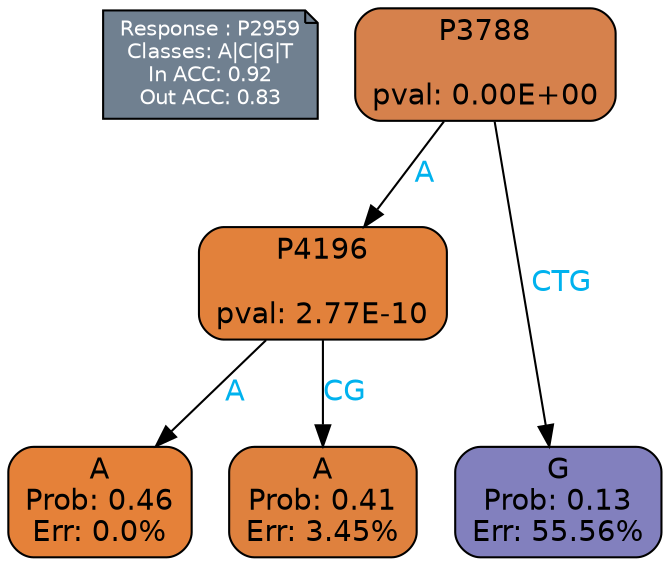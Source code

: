 digraph Tree {
node [shape=box, style="filled, rounded", color="black", fontname=helvetica] ;
graph [ranksep=equally, splines=polylines, bgcolor=transparent, dpi=600] ;
edge [fontname=helvetica] ;
LEGEND [label="Response : P2959
Classes: A|C|G|T
In ACC: 0.92
Out ACC: 0.83
",shape=note,align=left,style=filled,fillcolor="slategray",fontcolor="white",fontsize=10];1 [label="P3788

pval: 0.00E+00", fillcolor="#d6814c"] ;
2 [label="P4196

pval: 2.77E-10", fillcolor="#e2813b"] ;
3 [label="A
Prob: 0.46
Err: 0.0%", fillcolor="#e58139"] ;
4 [label="A
Prob: 0.41
Err: 3.45%", fillcolor="#df813e"] ;
5 [label="G
Prob: 0.13
Err: 55.56%", fillcolor="#8280be"] ;
1 -> 2 [label="A",fontcolor=deepskyblue2] ;
1 -> 5 [label="CTG",fontcolor=deepskyblue2] ;
2 -> 3 [label="A",fontcolor=deepskyblue2] ;
2 -> 4 [label="CG",fontcolor=deepskyblue2] ;
{rank = same; 3;4;5;}{rank = same; LEGEND;1;}}